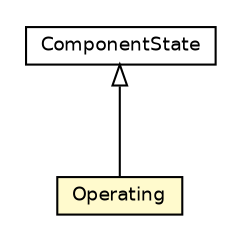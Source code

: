 #!/usr/local/bin/dot
#
# Class diagram 
# Generated by UMLGraph version 5.4 (http://www.umlgraph.org/)
#

digraph G {
	edge [fontname="Helvetica",fontsize=10,labelfontname="Helvetica",labelfontsize=10];
	node [fontname="Helvetica",fontsize=10,shape=plaintext];
	nodesep=0.25;
	ranksep=0.5;
	// jsl.modeling.elements.component.Component.ComponentState
	c50607 [label=<<table title="jsl.modeling.elements.component.Component.ComponentState" border="0" cellborder="1" cellspacing="0" cellpadding="2" port="p" href="./Component.ComponentState.html">
		<tr><td><table border="0" cellspacing="0" cellpadding="1">
<tr><td align="center" balign="center"> ComponentState </td></tr>
		</table></td></tr>
		</table>>, URL="./Component.ComponentState.html", fontname="Helvetica", fontcolor="black", fontsize=9.0];
	// jsl.modeling.elements.component.Component.Operating
	c50611 [label=<<table title="jsl.modeling.elements.component.Component.Operating" border="0" cellborder="1" cellspacing="0" cellpadding="2" port="p" bgcolor="lemonChiffon" href="./Component.Operating.html">
		<tr><td><table border="0" cellspacing="0" cellpadding="1">
<tr><td align="center" balign="center"> Operating </td></tr>
		</table></td></tr>
		</table>>, URL="./Component.Operating.html", fontname="Helvetica", fontcolor="black", fontsize=9.0];
	//jsl.modeling.elements.component.Component.Operating extends jsl.modeling.elements.component.Component.ComponentState
	c50607:p -> c50611:p [dir=back,arrowtail=empty];
}

